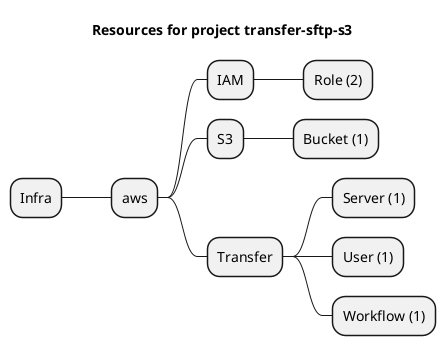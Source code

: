 @startmindmap
title Resources for project transfer-sftp-s3
skinparam monochrome true
+ Infra
++ aws
+++ IAM
++++ Role (2)
+++ S3
++++ Bucket (1)
+++ Transfer
++++ Server (1)
++++ User (1)
++++ Workflow (1)
@endmindmap